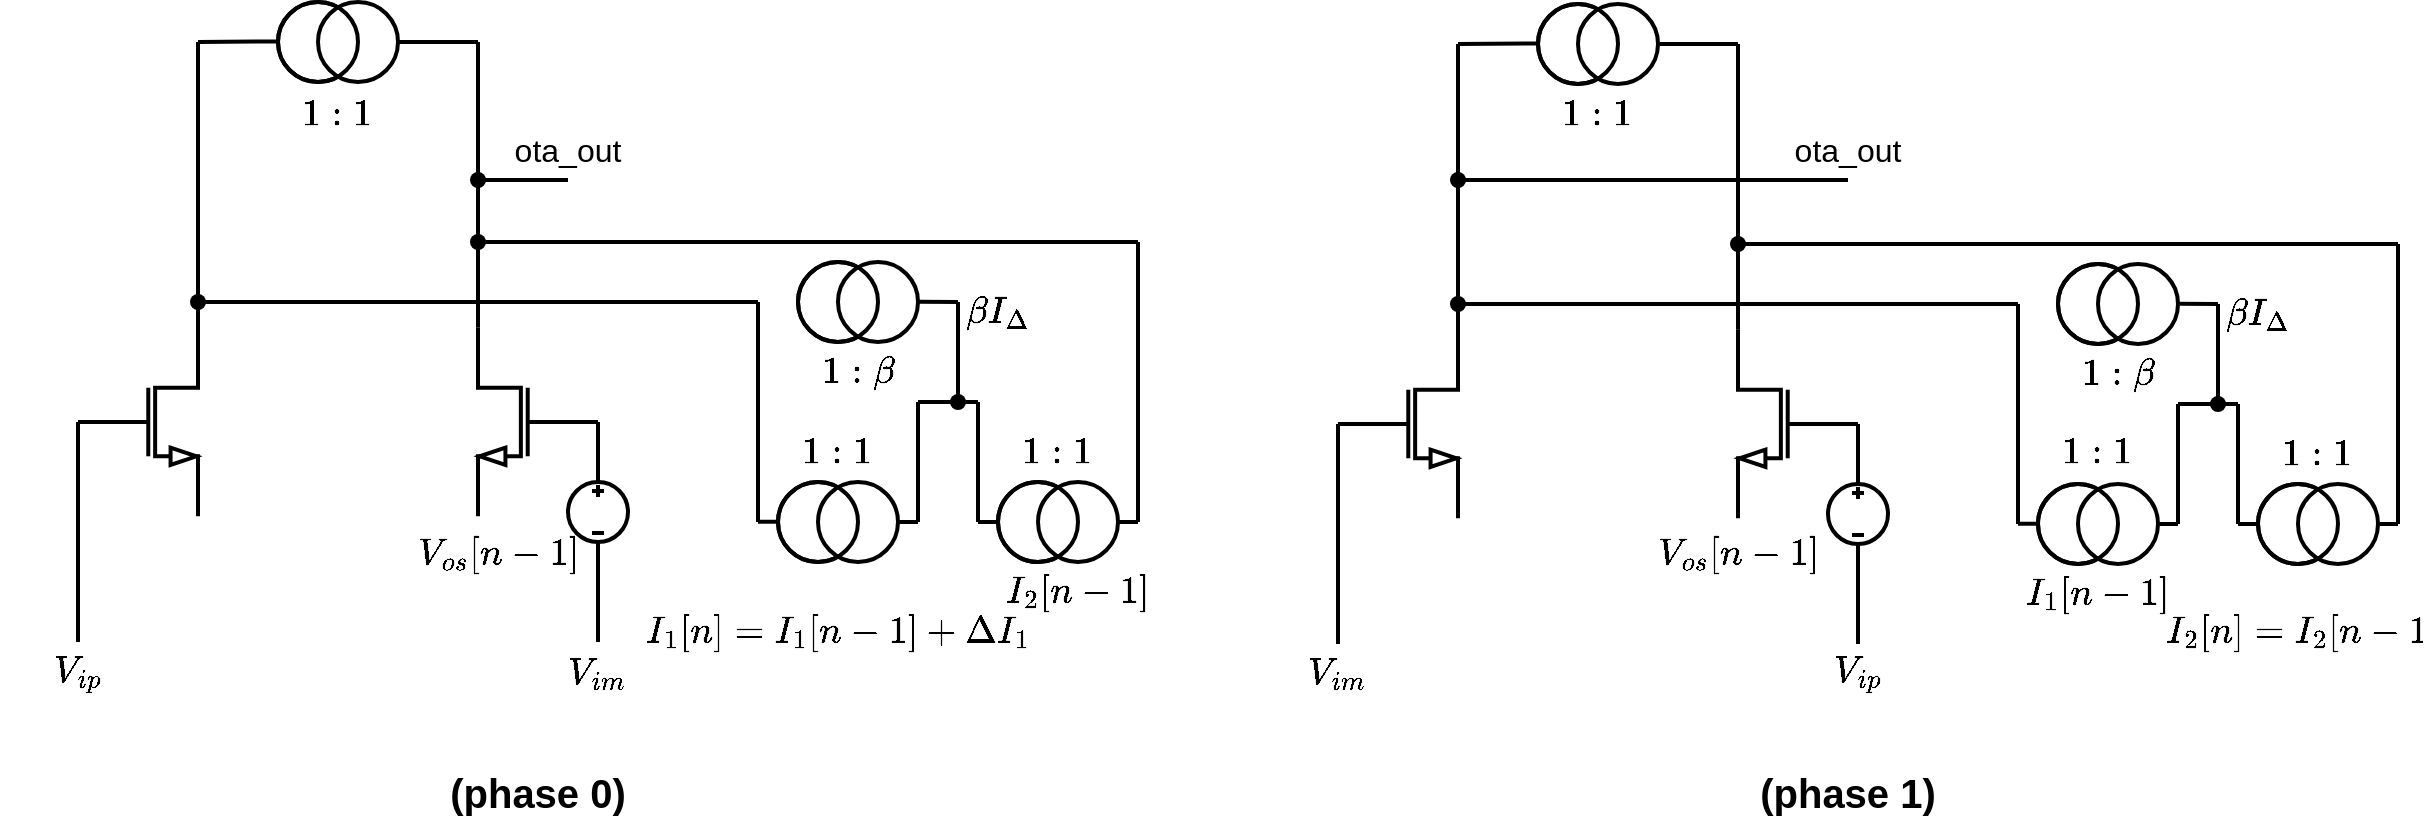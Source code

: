 <mxfile version="24.7.17">
  <diagram name="Page-1" id="TuGj5kvht_a5tFD4zAao">
    <mxGraphModel dx="824" dy="601" grid="1" gridSize="10" guides="1" tooltips="1" connect="1" arrows="1" fold="1" page="1" pageScale="1" pageWidth="850" pageHeight="1100" math="1" shadow="0">
      <root>
        <mxCell id="0" />
        <mxCell id="1" parent="0" />
        <mxCell id="AMzglcMHUrroP556hHJn-3" value="" style="pointerEvents=1;verticalLabelPosition=bottom;shadow=0;dashed=0;align=center;html=1;verticalAlign=top;shape=mxgraph.electrical.signal_sources.current_source;direction=south;strokeWidth=2;" parent="1" vertex="1">
          <mxGeometry x="280" y="120" width="60" height="40" as="geometry" />
        </mxCell>
        <mxCell id="AMzglcMHUrroP556hHJn-4" value="" style="endArrow=none;html=1;rounded=0;strokeWidth=2;" parent="1" edge="1">
          <mxGeometry width="50" height="50" relative="1" as="geometry">
            <mxPoint x="340" y="140" as="sourcePoint" />
            <mxPoint x="380" y="140" as="targetPoint" />
          </mxGeometry>
        </mxCell>
        <mxCell id="AMzglcMHUrroP556hHJn-5" value="" style="endArrow=none;html=1;rounded=0;strokeWidth=2;" parent="1" edge="1">
          <mxGeometry width="50" height="50" relative="1" as="geometry">
            <mxPoint x="240" y="140" as="sourcePoint" />
            <mxPoint x="280" y="139.71" as="targetPoint" />
          </mxGeometry>
        </mxCell>
        <mxCell id="AMzglcMHUrroP556hHJn-6" value="" style="endArrow=none;html=1;rounded=0;exitDx=0;exitDy=0;exitPerimeter=0;strokeWidth=2;" parent="1" edge="1">
          <mxGeometry width="50" height="50" relative="1" as="geometry">
            <mxPoint x="240" y="201" as="sourcePoint" />
            <mxPoint x="240" y="140" as="targetPoint" />
          </mxGeometry>
        </mxCell>
        <mxCell id="AMzglcMHUrroP556hHJn-7" value="" style="endArrow=none;html=1;rounded=0;exitDx=0;exitDy=0;exitPerimeter=0;strokeWidth=2;" parent="1" source="m31NP56nFRz9vNVK3klE-5" edge="1">
          <mxGeometry width="50" height="50" relative="1" as="geometry">
            <mxPoint x="380" y="240" as="sourcePoint" />
            <mxPoint x="380" y="140" as="targetPoint" />
          </mxGeometry>
        </mxCell>
        <mxCell id="AMzglcMHUrroP556hHJn-8" value="" style="verticalLabelPosition=bottom;shadow=0;dashed=0;align=center;html=1;verticalAlign=top;shape=mxgraph.electrical.transistors.nmos;pointerEvents=1;strokeWidth=2;" parent="1" vertex="1">
          <mxGeometry x="180" y="280" width="60" height="100" as="geometry" />
        </mxCell>
        <mxCell id="AMzglcMHUrroP556hHJn-9" value="" style="verticalLabelPosition=bottom;shadow=0;dashed=0;align=center;html=1;verticalAlign=top;shape=mxgraph.electrical.transistors.nmos;pointerEvents=1;direction=east;flipH=1;strokeWidth=2;" parent="1" vertex="1">
          <mxGeometry x="380" y="280" width="60" height="100" as="geometry" />
        </mxCell>
        <mxCell id="AMzglcMHUrroP556hHJn-10" value="" style="endArrow=none;html=1;rounded=0;strokeWidth=2;" parent="1" edge="1">
          <mxGeometry width="50" height="50" relative="1" as="geometry">
            <mxPoint x="440" y="360" as="sourcePoint" />
            <mxPoint x="440" y="330" as="targetPoint" />
          </mxGeometry>
        </mxCell>
        <mxCell id="AMzglcMHUrroP556hHJn-11" value="" style="pointerEvents=1;verticalLabelPosition=bottom;shadow=0;dashed=0;align=center;html=1;verticalAlign=top;shape=mxgraph.electrical.signal_sources.source;aspect=fixed;points=[[0.5,0,0],[1,0.5,0],[0.5,1,0],[0,0.5,0]];elSignalType=dc3;strokeWidth=2;" parent="1" vertex="1">
          <mxGeometry x="425" y="360" width="30" height="30" as="geometry" />
        </mxCell>
        <mxCell id="AMzglcMHUrroP556hHJn-12" value="" style="endArrow=none;html=1;rounded=0;strokeWidth=2;" parent="1" edge="1">
          <mxGeometry width="50" height="50" relative="1" as="geometry">
            <mxPoint x="180" y="440" as="sourcePoint" />
            <mxPoint x="180" y="330" as="targetPoint" />
          </mxGeometry>
        </mxCell>
        <mxCell id="AMzglcMHUrroP556hHJn-13" value="" style="endArrow=none;html=1;rounded=0;strokeWidth=2;" parent="1" edge="1">
          <mxGeometry width="50" height="50" relative="1" as="geometry">
            <mxPoint x="440" y="440" as="sourcePoint" />
            <mxPoint x="440" y="390" as="targetPoint" />
          </mxGeometry>
        </mxCell>
        <mxCell id="AMzglcMHUrroP556hHJn-14" value="" style="pointerEvents=1;verticalLabelPosition=bottom;shadow=0;dashed=0;align=center;html=1;verticalAlign=top;shape=mxgraph.electrical.signal_sources.current_source;direction=south;strokeWidth=2;" parent="1" vertex="1">
          <mxGeometry x="530" y="360" width="60" height="40" as="geometry" />
        </mxCell>
        <mxCell id="AMzglcMHUrroP556hHJn-15" value="" style="pointerEvents=1;verticalLabelPosition=bottom;shadow=0;dashed=0;align=center;html=1;verticalAlign=top;shape=mxgraph.electrical.signal_sources.current_source;direction=south;strokeWidth=2;" parent="1" vertex="1">
          <mxGeometry x="640" y="360" width="60" height="40" as="geometry" />
        </mxCell>
        <mxCell id="AMzglcMHUrroP556hHJn-16" value="" style="endArrow=none;html=1;rounded=0;strokeWidth=2;" parent="1" source="AMzglcMHUrroP556hHJn-30" edge="1">
          <mxGeometry width="50" height="50" relative="1" as="geometry">
            <mxPoint x="240" y="270" as="sourcePoint" />
            <mxPoint x="520" y="270" as="targetPoint" />
          </mxGeometry>
        </mxCell>
        <mxCell id="AMzglcMHUrroP556hHJn-17" value="" style="endArrow=none;html=1;rounded=0;strokeWidth=2;" parent="1" edge="1">
          <mxGeometry width="50" height="50" relative="1" as="geometry">
            <mxPoint x="520" y="380" as="sourcePoint" />
            <mxPoint x="520" y="270" as="targetPoint" />
          </mxGeometry>
        </mxCell>
        <mxCell id="AMzglcMHUrroP556hHJn-18" value="" style="endArrow=none;html=1;rounded=0;strokeWidth=2;" parent="1" edge="1">
          <mxGeometry width="50" height="50" relative="1" as="geometry">
            <mxPoint x="710" y="380" as="sourcePoint" />
            <mxPoint x="710" y="240" as="targetPoint" />
          </mxGeometry>
        </mxCell>
        <mxCell id="AMzglcMHUrroP556hHJn-19" value="" style="endArrow=none;html=1;rounded=0;strokeWidth=2;" parent="1" edge="1">
          <mxGeometry width="50" height="50" relative="1" as="geometry">
            <mxPoint x="380" y="240" as="sourcePoint" />
            <mxPoint x="710" y="240" as="targetPoint" />
          </mxGeometry>
        </mxCell>
        <mxCell id="AMzglcMHUrroP556hHJn-20" value="" style="endArrow=none;html=1;rounded=0;strokeWidth=2;" parent="1" edge="1">
          <mxGeometry width="50" height="50" relative="1" as="geometry">
            <mxPoint x="590" y="380" as="sourcePoint" />
            <mxPoint x="600" y="380" as="targetPoint" />
          </mxGeometry>
        </mxCell>
        <mxCell id="AMzglcMHUrroP556hHJn-21" value="" style="endArrow=none;html=1;rounded=0;strokeWidth=2;" parent="1" edge="1">
          <mxGeometry width="50" height="50" relative="1" as="geometry">
            <mxPoint x="630" y="380" as="sourcePoint" />
            <mxPoint x="640" y="380" as="targetPoint" />
          </mxGeometry>
        </mxCell>
        <mxCell id="AMzglcMHUrroP556hHJn-22" value="" style="endArrow=none;html=1;rounded=0;strokeWidth=2;" parent="1" edge="1">
          <mxGeometry width="50" height="50" relative="1" as="geometry">
            <mxPoint x="520" y="379.87" as="sourcePoint" />
            <mxPoint x="530" y="379.87" as="targetPoint" />
          </mxGeometry>
        </mxCell>
        <mxCell id="AMzglcMHUrroP556hHJn-23" value="" style="endArrow=none;html=1;rounded=0;strokeWidth=2;" parent="1" edge="1">
          <mxGeometry width="50" height="50" relative="1" as="geometry">
            <mxPoint x="600" y="380" as="sourcePoint" />
            <mxPoint x="600" y="320" as="targetPoint" />
          </mxGeometry>
        </mxCell>
        <mxCell id="AMzglcMHUrroP556hHJn-24" value="" style="endArrow=none;html=1;rounded=0;strokeWidth=2;" parent="1" edge="1">
          <mxGeometry width="50" height="50" relative="1" as="geometry">
            <mxPoint x="630" y="380" as="sourcePoint" />
            <mxPoint x="630" y="320" as="targetPoint" />
          </mxGeometry>
        </mxCell>
        <mxCell id="AMzglcMHUrroP556hHJn-25" value="" style="pointerEvents=1;verticalLabelPosition=bottom;shadow=0;dashed=0;align=center;html=1;verticalAlign=top;shape=mxgraph.electrical.signal_sources.current_source;direction=south;strokeWidth=2;" parent="1" vertex="1">
          <mxGeometry x="540" y="250" width="60" height="40" as="geometry" />
        </mxCell>
        <mxCell id="AMzglcMHUrroP556hHJn-26" value="" style="endArrow=none;html=1;rounded=0;strokeWidth=2;" parent="1" edge="1">
          <mxGeometry width="50" height="50" relative="1" as="geometry">
            <mxPoint x="600" y="320" as="sourcePoint" />
            <mxPoint x="630" y="320" as="targetPoint" />
          </mxGeometry>
        </mxCell>
        <mxCell id="AMzglcMHUrroP556hHJn-27" value="" style="endArrow=none;html=1;rounded=0;strokeWidth=2;" parent="1" edge="1">
          <mxGeometry width="50" height="50" relative="1" as="geometry">
            <mxPoint x="620" y="320" as="sourcePoint" />
            <mxPoint x="620" y="270" as="targetPoint" />
          </mxGeometry>
        </mxCell>
        <mxCell id="AMzglcMHUrroP556hHJn-28" value="" style="endArrow=none;html=1;rounded=0;strokeWidth=2;" parent="1" edge="1">
          <mxGeometry width="50" height="50" relative="1" as="geometry">
            <mxPoint x="600" y="269.92" as="sourcePoint" />
            <mxPoint x="620" y="270" as="targetPoint" />
          </mxGeometry>
        </mxCell>
        <mxCell id="AMzglcMHUrroP556hHJn-29" value="" style="endArrow=none;html=1;rounded=0;strokeWidth=2;" parent="1" edge="1">
          <mxGeometry width="50" height="50" relative="1" as="geometry">
            <mxPoint x="700" y="380" as="sourcePoint" />
            <mxPoint x="710" y="380" as="targetPoint" />
          </mxGeometry>
        </mxCell>
        <mxCell id="AMzglcMHUrroP556hHJn-30" value="" style="shape=waypoint;sketch=0;fillStyle=solid;size=6;pointerEvents=1;points=[];fillColor=none;resizable=0;rotatable=0;perimeter=centerPerimeter;snapToPoint=1;strokeWidth=2;" parent="1" vertex="1">
          <mxGeometry x="230" y="260" width="20" height="20" as="geometry" />
        </mxCell>
        <mxCell id="AMzglcMHUrroP556hHJn-31" value="" style="shape=waypoint;sketch=0;fillStyle=solid;size=6;pointerEvents=1;points=[];fillColor=none;resizable=0;rotatable=0;perimeter=centerPerimeter;snapToPoint=1;strokeWidth=2;" parent="1" vertex="1">
          <mxGeometry x="370" y="230" width="20" height="20" as="geometry" />
        </mxCell>
        <mxCell id="AMzglcMHUrroP556hHJn-32" value="" style="shape=waypoint;sketch=0;fillStyle=solid;size=6;pointerEvents=1;points=[];fillColor=none;resizable=0;rotatable=0;perimeter=centerPerimeter;snapToPoint=1;strokeWidth=2;" parent="1" vertex="1">
          <mxGeometry x="610" y="310" width="20" height="20" as="geometry" />
        </mxCell>
        <mxCell id="AMzglcMHUrroP556hHJn-33" value="&lt;font style=&quot;font-size: 16px;&quot;&gt;$$V_{os}[n-1]$$&lt;/font&gt;" style="text;html=1;align=center;verticalAlign=middle;whiteSpace=wrap;rounded=0;strokeWidth=2;" parent="1" vertex="1">
          <mxGeometry x="360" y="381" width="60" height="30" as="geometry" />
        </mxCell>
        <mxCell id="AMzglcMHUrroP556hHJn-34" value="&lt;font style=&quot;font-size: 16px;&quot;&gt;$$V_{ip}$$&lt;/font&gt;" style="text;html=1;align=center;verticalAlign=middle;whiteSpace=wrap;rounded=0;strokeWidth=2;" parent="1" vertex="1">
          <mxGeometry x="150" y="440" width="60" height="30" as="geometry" />
        </mxCell>
        <mxCell id="AMzglcMHUrroP556hHJn-35" value="&lt;font style=&quot;font-size: 16px;&quot;&gt;$$V_{im}$$&lt;/font&gt;" style="text;html=1;align=center;verticalAlign=middle;whiteSpace=wrap;rounded=0;strokeWidth=2;" parent="1" vertex="1">
          <mxGeometry x="410" y="440" width="60" height="30" as="geometry" />
        </mxCell>
        <mxCell id="AMzglcMHUrroP556hHJn-36" value="&lt;font style=&quot;font-size: 16px;&quot;&gt;$$I_{1}[n]=I_{1}[n-1]+\Delta I_1$$&lt;/font&gt;" style="text;html=1;align=center;verticalAlign=middle;whiteSpace=wrap;rounded=0;strokeWidth=2;" parent="1" vertex="1">
          <mxGeometry x="530" y="420" width="60" height="30" as="geometry" />
        </mxCell>
        <mxCell id="AMzglcMHUrroP556hHJn-37" value="&lt;font style=&quot;font-size: 16px;&quot;&gt;$$I_{2}[n-1]$$&lt;/font&gt;" style="text;html=1;align=center;verticalAlign=middle;whiteSpace=wrap;rounded=0;strokeWidth=2;" parent="1" vertex="1">
          <mxGeometry x="650" y="400" width="60" height="30" as="geometry" />
        </mxCell>
        <mxCell id="AMzglcMHUrroP556hHJn-38" value="&lt;font style=&quot;font-size: 16px;&quot;&gt;$$\beta I_{\Delta}$$&lt;/font&gt;" style="text;html=1;align=center;verticalAlign=middle;whiteSpace=wrap;rounded=0;strokeWidth=2;" parent="1" vertex="1">
          <mxGeometry x="610" y="260" width="60" height="30" as="geometry" />
        </mxCell>
        <mxCell id="AMzglcMHUrroP556hHJn-39" value="" style="pointerEvents=1;verticalLabelPosition=bottom;shadow=0;dashed=0;align=center;html=1;verticalAlign=top;shape=mxgraph.electrical.signal_sources.current_source;direction=south;strokeWidth=2;" parent="1" vertex="1">
          <mxGeometry x="910" y="121" width="60" height="40" as="geometry" />
        </mxCell>
        <mxCell id="AMzglcMHUrroP556hHJn-40" value="" style="endArrow=none;html=1;rounded=0;strokeWidth=2;" parent="1" edge="1">
          <mxGeometry width="50" height="50" relative="1" as="geometry">
            <mxPoint x="970" y="141" as="sourcePoint" />
            <mxPoint x="1010" y="141" as="targetPoint" />
          </mxGeometry>
        </mxCell>
        <mxCell id="AMzglcMHUrroP556hHJn-41" value="" style="endArrow=none;html=1;rounded=0;strokeWidth=2;" parent="1" edge="1">
          <mxGeometry width="50" height="50" relative="1" as="geometry">
            <mxPoint x="870" y="141" as="sourcePoint" />
            <mxPoint x="910" y="140.71" as="targetPoint" />
          </mxGeometry>
        </mxCell>
        <mxCell id="AMzglcMHUrroP556hHJn-42" value="" style="endArrow=none;html=1;rounded=0;exitDx=0;exitDy=0;exitPerimeter=0;strokeWidth=2;" parent="1" edge="1">
          <mxGeometry width="50" height="50" relative="1" as="geometry">
            <mxPoint x="870" y="200" as="sourcePoint" />
            <mxPoint x="870" y="141" as="targetPoint" />
          </mxGeometry>
        </mxCell>
        <mxCell id="AMzglcMHUrroP556hHJn-43" value="" style="endArrow=none;html=1;rounded=0;exitX=1;exitY=0;exitDx=0;exitDy=0;exitPerimeter=0;strokeWidth=2;" parent="1" source="AMzglcMHUrroP556hHJn-45" edge="1">
          <mxGeometry width="50" height="50" relative="1" as="geometry">
            <mxPoint x="1010" y="241" as="sourcePoint" />
            <mxPoint x="1010" y="141" as="targetPoint" />
          </mxGeometry>
        </mxCell>
        <mxCell id="AMzglcMHUrroP556hHJn-44" value="" style="verticalLabelPosition=bottom;shadow=0;dashed=0;align=center;html=1;verticalAlign=top;shape=mxgraph.electrical.transistors.nmos;pointerEvents=1;strokeWidth=2;" parent="1" vertex="1">
          <mxGeometry x="810" y="281" width="60" height="100" as="geometry" />
        </mxCell>
        <mxCell id="AMzglcMHUrroP556hHJn-45" value="" style="verticalLabelPosition=bottom;shadow=0;dashed=0;align=center;html=1;verticalAlign=top;shape=mxgraph.electrical.transistors.nmos;pointerEvents=1;direction=east;flipH=1;strokeWidth=2;" parent="1" vertex="1">
          <mxGeometry x="1010" y="281" width="60" height="100" as="geometry" />
        </mxCell>
        <mxCell id="AMzglcMHUrroP556hHJn-46" value="" style="endArrow=none;html=1;rounded=0;strokeWidth=2;" parent="1" edge="1">
          <mxGeometry width="50" height="50" relative="1" as="geometry">
            <mxPoint x="1070" y="361" as="sourcePoint" />
            <mxPoint x="1070" y="331" as="targetPoint" />
          </mxGeometry>
        </mxCell>
        <mxCell id="AMzglcMHUrroP556hHJn-47" value="" style="pointerEvents=1;verticalLabelPosition=bottom;shadow=0;dashed=0;align=center;html=1;verticalAlign=top;shape=mxgraph.electrical.signal_sources.source;aspect=fixed;points=[[0.5,0,0],[1,0.5,0],[0.5,1,0],[0,0.5,0]];elSignalType=dc3;strokeWidth=2;" parent="1" vertex="1">
          <mxGeometry x="1055" y="361" width="30" height="30" as="geometry" />
        </mxCell>
        <mxCell id="AMzglcMHUrroP556hHJn-48" value="" style="endArrow=none;html=1;rounded=0;strokeWidth=2;" parent="1" edge="1">
          <mxGeometry width="50" height="50" relative="1" as="geometry">
            <mxPoint x="810" y="441" as="sourcePoint" />
            <mxPoint x="810" y="331" as="targetPoint" />
          </mxGeometry>
        </mxCell>
        <mxCell id="AMzglcMHUrroP556hHJn-49" value="" style="endArrow=none;html=1;rounded=0;strokeWidth=2;" parent="1" edge="1">
          <mxGeometry width="50" height="50" relative="1" as="geometry">
            <mxPoint x="1070" y="441" as="sourcePoint" />
            <mxPoint x="1070" y="391" as="targetPoint" />
          </mxGeometry>
        </mxCell>
        <mxCell id="AMzglcMHUrroP556hHJn-50" value="" style="pointerEvents=1;verticalLabelPosition=bottom;shadow=0;dashed=0;align=center;html=1;verticalAlign=top;shape=mxgraph.electrical.signal_sources.current_source;direction=south;strokeWidth=2;" parent="1" vertex="1">
          <mxGeometry x="1160" y="361" width="60" height="40" as="geometry" />
        </mxCell>
        <mxCell id="AMzglcMHUrroP556hHJn-51" value="" style="pointerEvents=1;verticalLabelPosition=bottom;shadow=0;dashed=0;align=center;html=1;verticalAlign=top;shape=mxgraph.electrical.signal_sources.current_source;direction=south;strokeWidth=2;" parent="1" vertex="1">
          <mxGeometry x="1270" y="361" width="60" height="40" as="geometry" />
        </mxCell>
        <mxCell id="AMzglcMHUrroP556hHJn-52" value="" style="endArrow=none;html=1;rounded=0;strokeWidth=2;" parent="1" source="AMzglcMHUrroP556hHJn-66" edge="1">
          <mxGeometry width="50" height="50" relative="1" as="geometry">
            <mxPoint x="870" y="271" as="sourcePoint" />
            <mxPoint x="1150" y="271" as="targetPoint" />
          </mxGeometry>
        </mxCell>
        <mxCell id="AMzglcMHUrroP556hHJn-53" value="" style="endArrow=none;html=1;rounded=0;strokeWidth=2;" parent="1" edge="1">
          <mxGeometry width="50" height="50" relative="1" as="geometry">
            <mxPoint x="1150" y="381" as="sourcePoint" />
            <mxPoint x="1150" y="271" as="targetPoint" />
          </mxGeometry>
        </mxCell>
        <mxCell id="AMzglcMHUrroP556hHJn-54" value="" style="endArrow=none;html=1;rounded=0;strokeWidth=2;" parent="1" edge="1">
          <mxGeometry width="50" height="50" relative="1" as="geometry">
            <mxPoint x="1340" y="381" as="sourcePoint" />
            <mxPoint x="1340" y="241" as="targetPoint" />
          </mxGeometry>
        </mxCell>
        <mxCell id="AMzglcMHUrroP556hHJn-55" value="" style="endArrow=none;html=1;rounded=0;strokeWidth=2;" parent="1" edge="1">
          <mxGeometry width="50" height="50" relative="1" as="geometry">
            <mxPoint x="1010" y="241" as="sourcePoint" />
            <mxPoint x="1340" y="241" as="targetPoint" />
          </mxGeometry>
        </mxCell>
        <mxCell id="AMzglcMHUrroP556hHJn-56" value="" style="endArrow=none;html=1;rounded=0;strokeWidth=2;" parent="1" edge="1">
          <mxGeometry width="50" height="50" relative="1" as="geometry">
            <mxPoint x="1220" y="381" as="sourcePoint" />
            <mxPoint x="1230" y="381" as="targetPoint" />
          </mxGeometry>
        </mxCell>
        <mxCell id="AMzglcMHUrroP556hHJn-57" value="" style="endArrow=none;html=1;rounded=0;strokeWidth=2;" parent="1" edge="1">
          <mxGeometry width="50" height="50" relative="1" as="geometry">
            <mxPoint x="1260" y="381" as="sourcePoint" />
            <mxPoint x="1270" y="381" as="targetPoint" />
          </mxGeometry>
        </mxCell>
        <mxCell id="AMzglcMHUrroP556hHJn-58" value="" style="endArrow=none;html=1;rounded=0;strokeWidth=2;" parent="1" edge="1">
          <mxGeometry width="50" height="50" relative="1" as="geometry">
            <mxPoint x="1150" y="380.87" as="sourcePoint" />
            <mxPoint x="1160" y="380.87" as="targetPoint" />
          </mxGeometry>
        </mxCell>
        <mxCell id="AMzglcMHUrroP556hHJn-59" value="" style="endArrow=none;html=1;rounded=0;strokeWidth=2;" parent="1" edge="1">
          <mxGeometry width="50" height="50" relative="1" as="geometry">
            <mxPoint x="1230" y="381" as="sourcePoint" />
            <mxPoint x="1230" y="321" as="targetPoint" />
          </mxGeometry>
        </mxCell>
        <mxCell id="AMzglcMHUrroP556hHJn-60" value="" style="endArrow=none;html=1;rounded=0;strokeWidth=2;" parent="1" edge="1">
          <mxGeometry width="50" height="50" relative="1" as="geometry">
            <mxPoint x="1260" y="381" as="sourcePoint" />
            <mxPoint x="1260" y="321" as="targetPoint" />
          </mxGeometry>
        </mxCell>
        <mxCell id="AMzglcMHUrroP556hHJn-61" value="" style="pointerEvents=1;verticalLabelPosition=bottom;shadow=0;dashed=0;align=center;html=1;verticalAlign=top;shape=mxgraph.electrical.signal_sources.current_source;direction=south;strokeWidth=2;" parent="1" vertex="1">
          <mxGeometry x="1170" y="251" width="60" height="40" as="geometry" />
        </mxCell>
        <mxCell id="AMzglcMHUrroP556hHJn-62" value="" style="endArrow=none;html=1;rounded=0;strokeWidth=2;" parent="1" edge="1">
          <mxGeometry width="50" height="50" relative="1" as="geometry">
            <mxPoint x="1230" y="321" as="sourcePoint" />
            <mxPoint x="1260" y="321" as="targetPoint" />
          </mxGeometry>
        </mxCell>
        <mxCell id="AMzglcMHUrroP556hHJn-63" value="" style="endArrow=none;html=1;rounded=0;strokeWidth=2;" parent="1" edge="1">
          <mxGeometry width="50" height="50" relative="1" as="geometry">
            <mxPoint x="1250" y="321" as="sourcePoint" />
            <mxPoint x="1250" y="271" as="targetPoint" />
          </mxGeometry>
        </mxCell>
        <mxCell id="AMzglcMHUrroP556hHJn-64" value="" style="endArrow=none;html=1;rounded=0;strokeWidth=2;" parent="1" edge="1">
          <mxGeometry width="50" height="50" relative="1" as="geometry">
            <mxPoint x="1230" y="270.92" as="sourcePoint" />
            <mxPoint x="1250" y="271" as="targetPoint" />
          </mxGeometry>
        </mxCell>
        <mxCell id="AMzglcMHUrroP556hHJn-65" value="" style="endArrow=none;html=1;rounded=0;strokeWidth=2;" parent="1" edge="1">
          <mxGeometry width="50" height="50" relative="1" as="geometry">
            <mxPoint x="1330" y="381" as="sourcePoint" />
            <mxPoint x="1340" y="381" as="targetPoint" />
          </mxGeometry>
        </mxCell>
        <mxCell id="AMzglcMHUrroP556hHJn-66" value="" style="shape=waypoint;sketch=0;fillStyle=solid;size=6;pointerEvents=1;points=[];fillColor=none;resizable=0;rotatable=0;perimeter=centerPerimeter;snapToPoint=1;strokeWidth=2;" parent="1" vertex="1">
          <mxGeometry x="860" y="261" width="20" height="20" as="geometry" />
        </mxCell>
        <mxCell id="AMzglcMHUrroP556hHJn-67" value="" style="shape=waypoint;sketch=0;fillStyle=solid;size=6;pointerEvents=1;points=[];fillColor=none;resizable=0;rotatable=0;perimeter=centerPerimeter;snapToPoint=1;strokeWidth=2;" parent="1" vertex="1">
          <mxGeometry x="1000" y="231" width="20" height="20" as="geometry" />
        </mxCell>
        <mxCell id="AMzglcMHUrroP556hHJn-68" value="" style="shape=waypoint;sketch=0;fillStyle=solid;size=6;pointerEvents=1;points=[];fillColor=none;resizable=0;rotatable=0;perimeter=centerPerimeter;snapToPoint=1;strokeWidth=2;" parent="1" vertex="1">
          <mxGeometry x="1240" y="311" width="20" height="20" as="geometry" />
        </mxCell>
        <mxCell id="AMzglcMHUrroP556hHJn-69" value="&lt;font style=&quot;font-size: 16px;&quot;&gt;$$V_{os}[n-1]$$&lt;/font&gt;" style="text;html=1;align=center;verticalAlign=middle;whiteSpace=wrap;rounded=0;strokeWidth=2;" parent="1" vertex="1">
          <mxGeometry x="980" y="381" width="60" height="30" as="geometry" />
        </mxCell>
        <mxCell id="AMzglcMHUrroP556hHJn-70" value="&lt;font style=&quot;font-size: 16px;&quot;&gt;$$V_{ip}$$&lt;/font&gt;" style="text;html=1;align=center;verticalAlign=middle;whiteSpace=wrap;rounded=0;strokeWidth=2;" parent="1" vertex="1">
          <mxGeometry x="1040" y="440" width="60" height="30" as="geometry" />
        </mxCell>
        <mxCell id="AMzglcMHUrroP556hHJn-71" value="&lt;font style=&quot;font-size: 16px;&quot;&gt;$$V_{im}$$&lt;/font&gt;" style="text;html=1;align=center;verticalAlign=middle;whiteSpace=wrap;rounded=0;strokeWidth=2;" parent="1" vertex="1">
          <mxGeometry x="780" y="440" width="60" height="30" as="geometry" />
        </mxCell>
        <mxCell id="AMzglcMHUrroP556hHJn-72" value="&lt;font style=&quot;font-size: 16px;&quot;&gt;$$I_{1}[n-1]$$&lt;/font&gt;" style="text;html=1;align=center;verticalAlign=middle;whiteSpace=wrap;rounded=0;strokeWidth=2;" parent="1" vertex="1">
          <mxGeometry x="1160" y="401" width="60" height="30" as="geometry" />
        </mxCell>
        <mxCell id="AMzglcMHUrroP556hHJn-74" value="&lt;font style=&quot;font-size: 16px;&quot;&gt;$$\beta I_{\Delta}$$&lt;/font&gt;" style="text;html=1;align=center;verticalAlign=middle;whiteSpace=wrap;rounded=0;strokeWidth=2;" parent="1" vertex="1">
          <mxGeometry x="1240" y="261" width="60" height="30" as="geometry" />
        </mxCell>
        <mxCell id="AMzglcMHUrroP556hHJn-75" value="&lt;font style=&quot;font-size: 16px;&quot;&gt;$$1:1$$&lt;/font&gt;" style="text;html=1;align=center;verticalAlign=middle;whiteSpace=wrap;rounded=0;strokeWidth=2;" parent="1" vertex="1">
          <mxGeometry x="280" y="161" width="60" height="30" as="geometry" />
        </mxCell>
        <mxCell id="AMzglcMHUrroP556hHJn-76" value="&lt;font style=&quot;font-size: 16px;&quot;&gt;$$1:1$$&lt;/font&gt;" style="text;html=1;align=center;verticalAlign=middle;whiteSpace=wrap;rounded=0;strokeWidth=2;" parent="1" vertex="1">
          <mxGeometry x="910" y="161" width="60" height="30" as="geometry" />
        </mxCell>
        <mxCell id="AMzglcMHUrroP556hHJn-77" value="&lt;font style=&quot;font-size: 16px;&quot;&gt;$$1:1$$&lt;/font&gt;" style="text;html=1;align=center;verticalAlign=middle;whiteSpace=wrap;rounded=0;strokeWidth=2;" parent="1" vertex="1">
          <mxGeometry x="530" y="330" width="60" height="30" as="geometry" />
        </mxCell>
        <mxCell id="AMzglcMHUrroP556hHJn-78" value="&lt;font style=&quot;font-size: 16px;&quot;&gt;$$1:1$$&lt;/font&gt;" style="text;html=1;align=center;verticalAlign=middle;whiteSpace=wrap;rounded=0;strokeWidth=2;" parent="1" vertex="1">
          <mxGeometry x="640" y="330" width="60" height="30" as="geometry" />
        </mxCell>
        <mxCell id="AMzglcMHUrroP556hHJn-79" value="&lt;font style=&quot;font-size: 16px;&quot;&gt;$$1:1$$&lt;/font&gt;" style="text;html=1;align=center;verticalAlign=middle;whiteSpace=wrap;rounded=0;strokeWidth=2;" parent="1" vertex="1">
          <mxGeometry x="1160" y="330" width="60" height="30" as="geometry" />
        </mxCell>
        <mxCell id="AMzglcMHUrroP556hHJn-80" value="&lt;font style=&quot;font-size: 16px;&quot;&gt;$$1:1$$&lt;/font&gt;" style="text;html=1;align=center;verticalAlign=middle;whiteSpace=wrap;rounded=0;strokeWidth=2;" parent="1" vertex="1">
          <mxGeometry x="1270" y="331" width="60" height="30" as="geometry" />
        </mxCell>
        <mxCell id="AMzglcMHUrroP556hHJn-81" value="&lt;font style=&quot;font-size: 16px;&quot;&gt;$$1:\beta$$&lt;/font&gt;" style="text;html=1;align=center;verticalAlign=middle;whiteSpace=wrap;rounded=0;strokeWidth=2;" parent="1" vertex="1">
          <mxGeometry x="1170" y="291" width="60" height="30" as="geometry" />
        </mxCell>
        <mxCell id="AMzglcMHUrroP556hHJn-82" value="&lt;font style=&quot;font-size: 16px;&quot;&gt;$$1:\beta$$&lt;/font&gt;" style="text;html=1;align=center;verticalAlign=middle;whiteSpace=wrap;rounded=0;strokeWidth=2;" parent="1" vertex="1">
          <mxGeometry x="540" y="290" width="60" height="30" as="geometry" />
        </mxCell>
        <mxCell id="AMzglcMHUrroP556hHJn-83" value="&lt;font size=&quot;1&quot; style=&quot;&quot;&gt;&lt;b style=&quot;font-size: 20px;&quot;&gt;(phase 0)&lt;/b&gt;&lt;/font&gt;" style="text;html=1;align=center;verticalAlign=middle;whiteSpace=wrap;rounded=0;strokeWidth=2;" parent="1" vertex="1">
          <mxGeometry x="365" y="500" width="90" height="30" as="geometry" />
        </mxCell>
        <mxCell id="AMzglcMHUrroP556hHJn-84" value="&lt;font size=&quot;1&quot; style=&quot;&quot;&gt;&lt;b style=&quot;font-size: 20px;&quot;&gt;(phase 1)&lt;/b&gt;&lt;/font&gt;" style="text;html=1;align=center;verticalAlign=middle;whiteSpace=wrap;rounded=0;strokeWidth=2;" parent="1" vertex="1">
          <mxGeometry x="1020" y="500" width="90" height="30" as="geometry" />
        </mxCell>
        <mxCell id="m31NP56nFRz9vNVK3klE-1" value="" style="endArrow=none;html=1;rounded=0;strokeWidth=2;entryX=0.5;entryY=1;entryDx=0;entryDy=0;" parent="1" source="m31NP56nFRz9vNVK3klE-5" target="m31NP56nFRz9vNVK3klE-4" edge="1">
          <mxGeometry width="50" height="50" relative="1" as="geometry">
            <mxPoint x="380" y="209.83" as="sourcePoint" />
            <mxPoint x="580" y="209.83" as="targetPoint" />
            <Array as="points">
              <mxPoint x="400" y="209" />
            </Array>
          </mxGeometry>
        </mxCell>
        <mxCell id="m31NP56nFRz9vNVK3klE-3" value="" style="endArrow=none;html=1;rounded=0;exitX=1;exitY=0.01;exitDx=0;exitDy=0;exitPerimeter=0;strokeWidth=2;" parent="1" source="AMzglcMHUrroP556hHJn-8" edge="1">
          <mxGeometry width="50" height="50" relative="1" as="geometry">
            <mxPoint x="240" y="284" as="sourcePoint" />
            <mxPoint x="240" y="201" as="targetPoint" />
          </mxGeometry>
        </mxCell>
        <mxCell id="m31NP56nFRz9vNVK3klE-4" value="&lt;span style=&quot;font-size: 16px;&quot;&gt;ota_out&lt;/span&gt;" style="text;html=1;align=center;verticalAlign=middle;whiteSpace=wrap;rounded=0;strokeWidth=2;" parent="1" vertex="1">
          <mxGeometry x="395" y="179" width="60" height="30" as="geometry" />
        </mxCell>
        <mxCell id="m31NP56nFRz9vNVK3klE-6" value="" style="endArrow=none;html=1;rounded=0;exitX=1;exitY=0;exitDx=0;exitDy=0;exitPerimeter=0;strokeWidth=2;" parent="1" source="AMzglcMHUrroP556hHJn-9" target="m31NP56nFRz9vNVK3klE-5" edge="1">
          <mxGeometry width="50" height="50" relative="1" as="geometry">
            <mxPoint x="380" y="283" as="sourcePoint" />
            <mxPoint x="380" y="140" as="targetPoint" />
          </mxGeometry>
        </mxCell>
        <mxCell id="m31NP56nFRz9vNVK3klE-5" value="" style="shape=waypoint;sketch=0;fillStyle=solid;size=6;pointerEvents=1;points=[];fillColor=none;resizable=0;rotatable=0;perimeter=centerPerimeter;snapToPoint=1;strokeWidth=2;" parent="1" vertex="1">
          <mxGeometry x="370" y="199" width="20" height="20" as="geometry" />
        </mxCell>
        <mxCell id="m31NP56nFRz9vNVK3klE-11" value="" style="endArrow=none;html=1;rounded=0;exitX=1;exitY=0.01;exitDx=0;exitDy=0;exitPerimeter=0;strokeWidth=2;" parent="1" source="AMzglcMHUrroP556hHJn-44" edge="1">
          <mxGeometry width="50" height="50" relative="1" as="geometry">
            <mxPoint x="870" y="285" as="sourcePoint" />
            <mxPoint x="870" y="200" as="targetPoint" />
          </mxGeometry>
        </mxCell>
        <mxCell id="m31NP56nFRz9vNVK3klE-13" value="" style="endArrow=none;html=1;rounded=0;strokeWidth=2;entryX=0.5;entryY=1;entryDx=0;entryDy=0;" parent="1" source="m31NP56nFRz9vNVK3klE-15" target="m31NP56nFRz9vNVK3klE-14" edge="1">
          <mxGeometry width="50" height="50" relative="1" as="geometry">
            <mxPoint x="870" y="209.83" as="sourcePoint" />
            <mxPoint x="1070" y="209.83" as="targetPoint" />
            <Array as="points">
              <mxPoint x="890" y="209" />
            </Array>
          </mxGeometry>
        </mxCell>
        <mxCell id="m31NP56nFRz9vNVK3klE-14" value="&lt;span style=&quot;font-size: 16px;&quot;&gt;ota_out&lt;/span&gt;" style="text;html=1;align=center;verticalAlign=middle;whiteSpace=wrap;rounded=0;strokeWidth=2;" parent="1" vertex="1">
          <mxGeometry x="1035" y="179" width="60" height="30" as="geometry" />
        </mxCell>
        <mxCell id="m31NP56nFRz9vNVK3klE-15" value="" style="shape=waypoint;sketch=0;fillStyle=solid;size=6;pointerEvents=1;points=[];fillColor=none;resizable=0;rotatable=0;perimeter=centerPerimeter;snapToPoint=1;strokeWidth=2;" parent="1" vertex="1">
          <mxGeometry x="860" y="199" width="20" height="20" as="geometry" />
        </mxCell>
        <mxCell id="QOUg6WwI-Nw2HB1CUy9--1" value="&lt;font style=&quot;font-size: 16px;&quot;&gt;$$I_{2}[n]=I_{2}[n-1]+\Delta I_2$$&lt;/font&gt;" style="text;html=1;align=center;verticalAlign=middle;whiteSpace=wrap;rounded=0;strokeWidth=2;" parent="1" vertex="1">
          <mxGeometry x="1290" y="420" width="60" height="30" as="geometry" />
        </mxCell>
      </root>
    </mxGraphModel>
  </diagram>
</mxfile>
